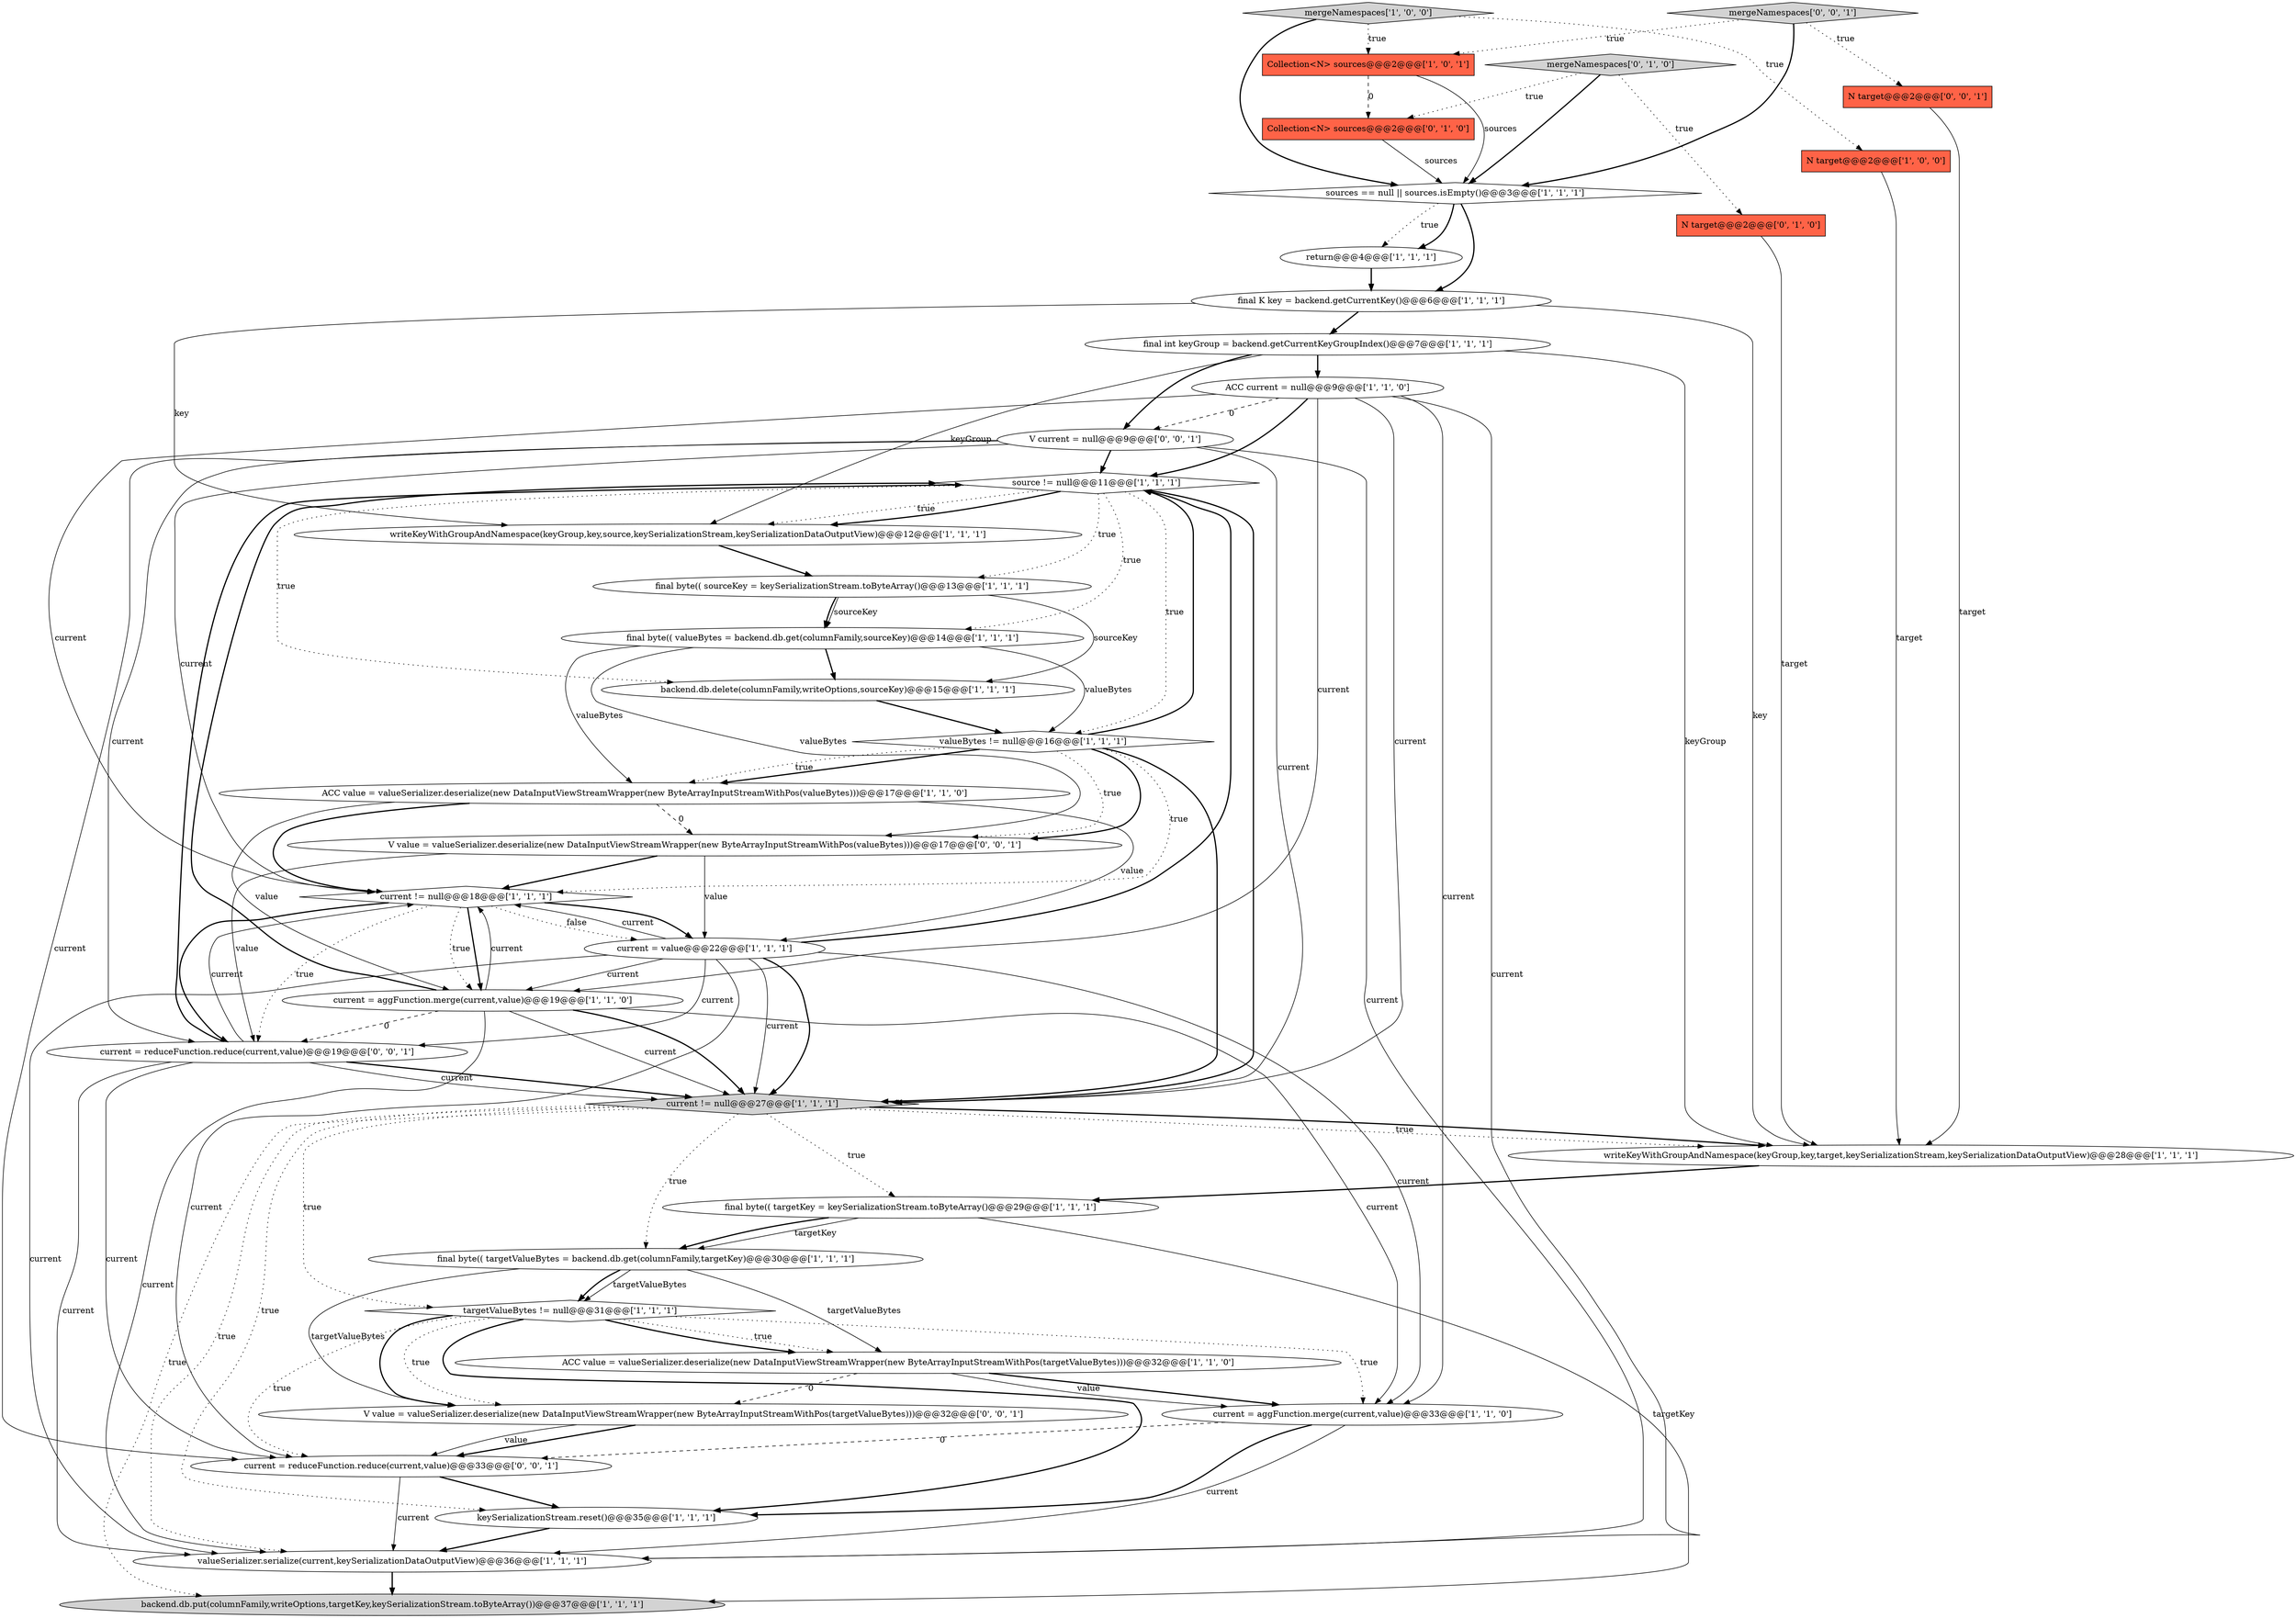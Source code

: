 digraph {
25 [style = filled, label = "final K key = backend.getCurrentKey()@@@6@@@['1', '1', '1']", fillcolor = white, shape = ellipse image = "AAA0AAABBB1BBB"];
31 [style = filled, label = "N target@@@2@@@['0', '0', '1']", fillcolor = tomato, shape = box image = "AAA0AAABBB3BBB"];
21 [style = filled, label = "current != null@@@27@@@['1', '1', '1']", fillcolor = lightgray, shape = diamond image = "AAA0AAABBB1BBB"];
26 [style = filled, label = "backend.db.delete(columnFamily,writeOptions,sourceKey)@@@15@@@['1', '1', '1']", fillcolor = white, shape = ellipse image = "AAA0AAABBB1BBB"];
14 [style = filled, label = "writeKeyWithGroupAndNamespace(keyGroup,key,target,keySerializationStream,keySerializationDataOutputView)@@@28@@@['1', '1', '1']", fillcolor = white, shape = ellipse image = "AAA0AAABBB1BBB"];
29 [style = filled, label = "mergeNamespaces['0', '1', '0']", fillcolor = lightgray, shape = diamond image = "AAA0AAABBB2BBB"];
11 [style = filled, label = "keySerializationStream.reset()@@@35@@@['1', '1', '1']", fillcolor = white, shape = ellipse image = "AAA0AAABBB1BBB"];
19 [style = filled, label = "final int keyGroup = backend.getCurrentKeyGroupIndex()@@@7@@@['1', '1', '1']", fillcolor = white, shape = ellipse image = "AAA0AAABBB1BBB"];
16 [style = filled, label = "Collection<N> sources@@@2@@@['1', '0', '1']", fillcolor = tomato, shape = box image = "AAA0AAABBB1BBB"];
5 [style = filled, label = "final byte(( valueBytes = backend.db.get(columnFamily,sourceKey)@@@14@@@['1', '1', '1']", fillcolor = white, shape = ellipse image = "AAA0AAABBB1BBB"];
6 [style = filled, label = "source != null@@@11@@@['1', '1', '1']", fillcolor = white, shape = diamond image = "AAA0AAABBB1BBB"];
36 [style = filled, label = "mergeNamespaces['0', '0', '1']", fillcolor = lightgray, shape = diamond image = "AAA0AAABBB3BBB"];
34 [style = filled, label = "V current = null@@@9@@@['0', '0', '1']", fillcolor = white, shape = ellipse image = "AAA0AAABBB3BBB"];
27 [style = filled, label = "valueBytes != null@@@16@@@['1', '1', '1']", fillcolor = white, shape = diamond image = "AAA0AAABBB1BBB"];
23 [style = filled, label = "mergeNamespaces['1', '0', '0']", fillcolor = lightgray, shape = diamond image = "AAA0AAABBB1BBB"];
7 [style = filled, label = "backend.db.put(columnFamily,writeOptions,targetKey,keySerializationStream.toByteArray())@@@37@@@['1', '1', '1']", fillcolor = lightgray, shape = ellipse image = "AAA0AAABBB1BBB"];
24 [style = filled, label = "writeKeyWithGroupAndNamespace(keyGroup,key,source,keySerializationStream,keySerializationDataOutputView)@@@12@@@['1', '1', '1']", fillcolor = white, shape = ellipse image = "AAA0AAABBB1BBB"];
33 [style = filled, label = "V value = valueSerializer.deserialize(new DataInputViewStreamWrapper(new ByteArrayInputStreamWithPos(valueBytes)))@@@17@@@['0', '0', '1']", fillcolor = white, shape = ellipse image = "AAA0AAABBB3BBB"];
9 [style = filled, label = "ACC value = valueSerializer.deserialize(new DataInputViewStreamWrapper(new ByteArrayInputStreamWithPos(valueBytes)))@@@17@@@['1', '1', '0']", fillcolor = white, shape = ellipse image = "AAA0AAABBB1BBB"];
0 [style = filled, label = "current = aggFunction.merge(current,value)@@@33@@@['1', '1', '0']", fillcolor = white, shape = ellipse image = "AAA0AAABBB1BBB"];
18 [style = filled, label = "final byte(( targetKey = keySerializationStream.toByteArray()@@@29@@@['1', '1', '1']", fillcolor = white, shape = ellipse image = "AAA0AAABBB1BBB"];
28 [style = filled, label = "N target@@@2@@@['0', '1', '0']", fillcolor = tomato, shape = box image = "AAA0AAABBB2BBB"];
3 [style = filled, label = "targetValueBytes != null@@@31@@@['1', '1', '1']", fillcolor = white, shape = diamond image = "AAA0AAABBB1BBB"];
22 [style = filled, label = "ACC current = null@@@9@@@['1', '1', '0']", fillcolor = white, shape = ellipse image = "AAA0AAABBB1BBB"];
30 [style = filled, label = "Collection<N> sources@@@2@@@['0', '1', '0']", fillcolor = tomato, shape = box image = "AAA1AAABBB2BBB"];
35 [style = filled, label = "current = reduceFunction.reduce(current,value)@@@19@@@['0', '0', '1']", fillcolor = white, shape = ellipse image = "AAA0AAABBB3BBB"];
8 [style = filled, label = "return@@@4@@@['1', '1', '1']", fillcolor = white, shape = ellipse image = "AAA0AAABBB1BBB"];
1 [style = filled, label = "final byte(( targetValueBytes = backend.db.get(columnFamily,targetKey)@@@30@@@['1', '1', '1']", fillcolor = white, shape = ellipse image = "AAA0AAABBB1BBB"];
15 [style = filled, label = "ACC value = valueSerializer.deserialize(new DataInputViewStreamWrapper(new ByteArrayInputStreamWithPos(targetValueBytes)))@@@32@@@['1', '1', '0']", fillcolor = white, shape = ellipse image = "AAA0AAABBB1BBB"];
13 [style = filled, label = "current = aggFunction.merge(current,value)@@@19@@@['1', '1', '0']", fillcolor = white, shape = ellipse image = "AAA0AAABBB1BBB"];
4 [style = filled, label = "final byte(( sourceKey = keySerializationStream.toByteArray()@@@13@@@['1', '1', '1']", fillcolor = white, shape = ellipse image = "AAA0AAABBB1BBB"];
12 [style = filled, label = "sources == null || sources.isEmpty()@@@3@@@['1', '1', '1']", fillcolor = white, shape = diamond image = "AAA0AAABBB1BBB"];
32 [style = filled, label = "current = reduceFunction.reduce(current,value)@@@33@@@['0', '0', '1']", fillcolor = white, shape = ellipse image = "AAA0AAABBB3BBB"];
20 [style = filled, label = "current != null@@@18@@@['1', '1', '1']", fillcolor = white, shape = diamond image = "AAA0AAABBB1BBB"];
10 [style = filled, label = "N target@@@2@@@['1', '0', '0']", fillcolor = tomato, shape = box image = "AAA0AAABBB1BBB"];
2 [style = filled, label = "valueSerializer.serialize(current,keySerializationDataOutputView)@@@36@@@['1', '1', '1']", fillcolor = white, shape = ellipse image = "AAA0AAABBB1BBB"];
37 [style = filled, label = "V value = valueSerializer.deserialize(new DataInputViewStreamWrapper(new ByteArrayInputStreamWithPos(targetValueBytes)))@@@32@@@['0', '0', '1']", fillcolor = white, shape = ellipse image = "AAA0AAABBB3BBB"];
17 [style = filled, label = "current = value@@@22@@@['1', '1', '1']", fillcolor = white, shape = ellipse image = "AAA0AAABBB1BBB"];
10->14 [style = solid, label="target"];
9->13 [style = solid, label="value"];
12->25 [style = bold, label=""];
34->21 [style = solid, label="current"];
17->21 [style = bold, label=""];
25->14 [style = solid, label="key"];
30->12 [style = solid, label="sources"];
0->2 [style = solid, label="current"];
25->19 [style = bold, label=""];
13->6 [style = bold, label=""];
17->21 [style = solid, label="current"];
19->22 [style = bold, label=""];
22->21 [style = solid, label="current"];
1->3 [style = solid, label="targetValueBytes"];
17->13 [style = solid, label="current"];
17->0 [style = solid, label="current"];
5->27 [style = solid, label="valueBytes"];
6->21 [style = bold, label=""];
6->4 [style = dotted, label="true"];
15->0 [style = bold, label=""];
33->17 [style = solid, label="value"];
19->14 [style = solid, label="keyGroup"];
8->25 [style = bold, label=""];
21->7 [style = dotted, label="true"];
3->37 [style = bold, label=""];
35->21 [style = bold, label=""];
20->17 [style = bold, label=""];
13->20 [style = solid, label="current"];
29->12 [style = bold, label=""];
21->14 [style = dotted, label="true"];
21->11 [style = dotted, label="true"];
29->28 [style = dotted, label="true"];
27->21 [style = bold, label=""];
5->9 [style = solid, label="valueBytes"];
35->6 [style = bold, label=""];
1->15 [style = solid, label="targetValueBytes"];
27->33 [style = bold, label=""];
15->0 [style = solid, label="value"];
21->18 [style = dotted, label="true"];
22->2 [style = solid, label="current"];
36->31 [style = dotted, label="true"];
9->20 [style = bold, label=""];
13->35 [style = dashed, label="0"];
32->2 [style = solid, label="current"];
0->32 [style = dashed, label="0"];
34->20 [style = solid, label="current"];
32->11 [style = bold, label=""];
17->32 [style = solid, label="current"];
21->2 [style = dotted, label="true"];
33->20 [style = bold, label=""];
13->2 [style = solid, label="current"];
18->7 [style = solid, label="targetKey"];
37->32 [style = bold, label=""];
17->2 [style = solid, label="current"];
0->11 [style = bold, label=""];
12->8 [style = dotted, label="true"];
6->5 [style = dotted, label="true"];
20->35 [style = bold, label=""];
16->30 [style = dashed, label="0"];
6->24 [style = dotted, label="true"];
17->6 [style = bold, label=""];
13->21 [style = solid, label="current"];
4->5 [style = solid, label="sourceKey"];
35->2 [style = solid, label="current"];
36->12 [style = bold, label=""];
16->12 [style = solid, label="sources"];
18->1 [style = solid, label="targetKey"];
1->37 [style = solid, label="targetValueBytes"];
21->14 [style = bold, label=""];
3->15 [style = dotted, label="true"];
22->34 [style = dashed, label="0"];
22->6 [style = bold, label=""];
2->7 [style = bold, label=""];
34->6 [style = bold, label=""];
24->4 [style = bold, label=""];
23->10 [style = dotted, label="true"];
6->26 [style = dotted, label="true"];
21->1 [style = dotted, label="true"];
21->3 [style = dotted, label="true"];
27->9 [style = bold, label=""];
6->24 [style = bold, label=""];
35->32 [style = solid, label="current"];
17->35 [style = solid, label="current"];
19->34 [style = bold, label=""];
11->2 [style = bold, label=""];
27->33 [style = dotted, label="true"];
22->20 [style = solid, label="current"];
19->24 [style = solid, label="keyGroup"];
17->20 [style = solid, label="current"];
35->21 [style = solid, label="current"];
25->24 [style = solid, label="key"];
20->13 [style = bold, label=""];
20->35 [style = dotted, label="true"];
23->12 [style = bold, label=""];
28->14 [style = solid, label="target"];
29->30 [style = dotted, label="true"];
20->17 [style = dotted, label="false"];
20->13 [style = dotted, label="true"];
6->27 [style = dotted, label="true"];
18->1 [style = bold, label=""];
27->6 [style = bold, label=""];
12->8 [style = bold, label=""];
23->16 [style = dotted, label="true"];
27->20 [style = dotted, label="true"];
13->0 [style = solid, label="current"];
34->35 [style = solid, label="current"];
4->26 [style = solid, label="sourceKey"];
27->9 [style = dotted, label="true"];
31->14 [style = solid, label="target"];
3->11 [style = bold, label=""];
36->16 [style = dotted, label="true"];
14->18 [style = bold, label=""];
35->20 [style = solid, label="current"];
37->32 [style = solid, label="value"];
9->33 [style = dashed, label="0"];
4->5 [style = bold, label=""];
22->13 [style = solid, label="current"];
33->35 [style = solid, label="value"];
26->27 [style = bold, label=""];
5->26 [style = bold, label=""];
3->0 [style = dotted, label="true"];
1->3 [style = bold, label=""];
15->37 [style = dashed, label="0"];
5->33 [style = solid, label="valueBytes"];
34->2 [style = solid, label="current"];
3->15 [style = bold, label=""];
3->37 [style = dotted, label="true"];
34->32 [style = solid, label="current"];
22->0 [style = solid, label="current"];
9->17 [style = solid, label="value"];
3->32 [style = dotted, label="true"];
13->21 [style = bold, label=""];
}
